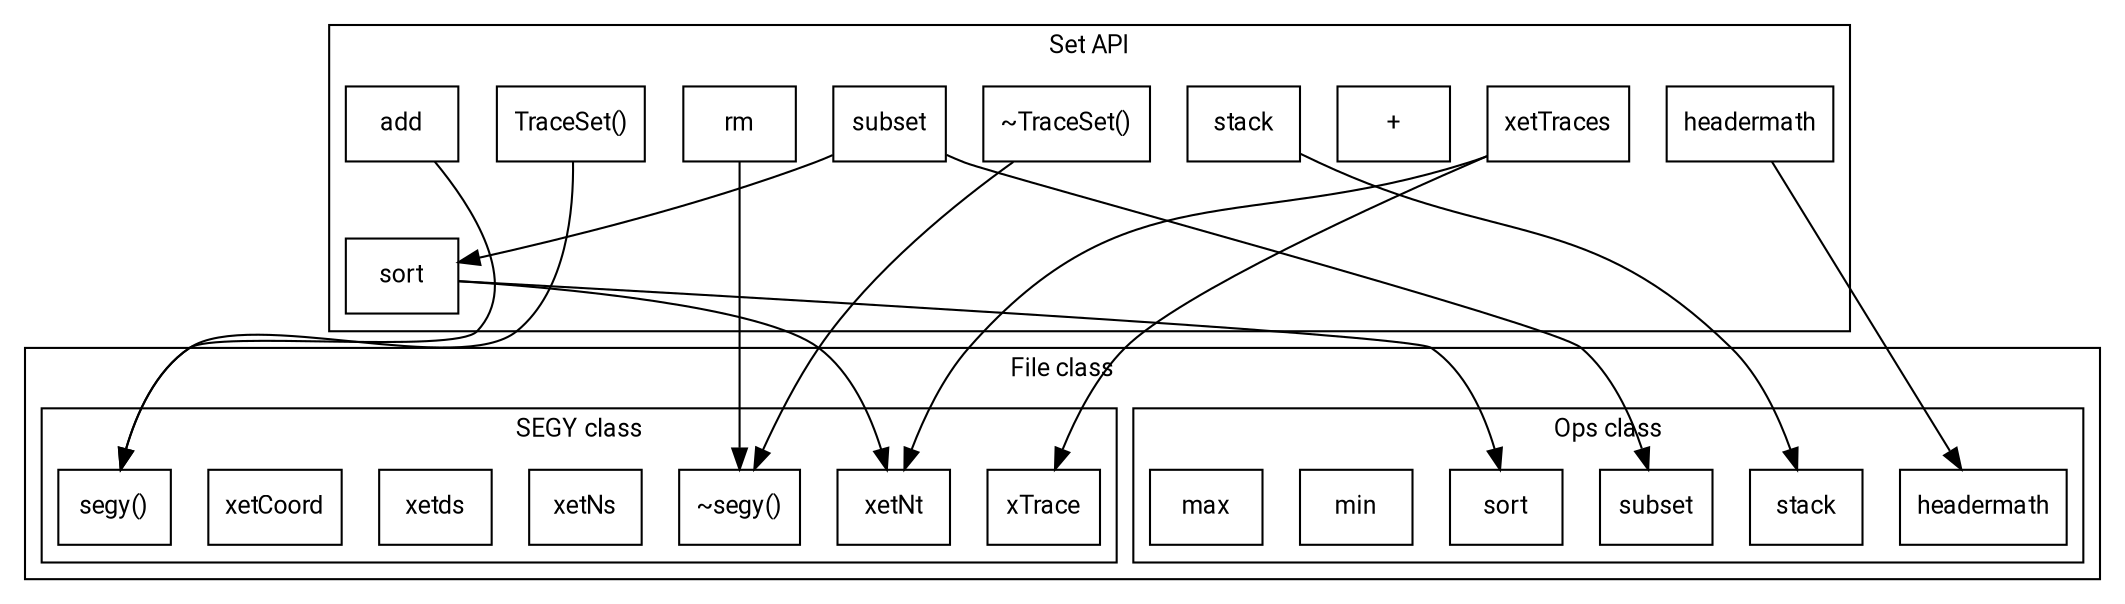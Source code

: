 digraph G
{
     fontname = "Roboto"
     fontsize = 12
     node
     [
         fontname = "Roboto"
         fontsize = 12
         shape = "record"
     ]
     edge
     [
         fontname = "Roboto"
         fontsize = 12
     ]

    subgraph clusterFileClass
    {
        label = "File class"
        subgraph clusterSEGYClass
        {
            label = "SEGY class"
            con [ label = "segy()" ]
            des [ label = "~segy()" ]

            subgraph ho
            {
                Nt [ label = "{xetNt}" ]
                Ns [ label = "{xetNs}" ]
                Ds [ label = "{xetds}" ]
            }
            subgraph do
            {
                Coord [ label = "{xetCoord}" ]
                ftrace [ label = "{xTrace}" ]
            }
        }
        subgraph clusterOps
        { 
            label = "Ops class"
            opsubset [ label = "{subset}" ]
            opsort [ label = "sort" ]
            opstack [ label = "stack" ]
            ophm [ label = "headermath" ]
            opmin [ label = "min" ]
            opmax [ label = "max" ]
        }
    }
    subgraph clusterSet
    {
        label = "Set API"
        set [ label = "TraceSet()" ]
        dset [ label = "~TraceSet()" ]

        overloadplus [ label = "{+}" ]     //add set (overload)
//        overloadminus [ label = "{-}" ]    //Remove set (overload). Would you ever want this?

        subgraph sop
        {
            add [ label = "{add}" ]
            rm [ label = "{rm}" ]
            sort [ label = "sort" ]
            stack [ label = "stack" ]
            subset [ label = "{subset}" ]
            trace [ label = "xetTraces" ]
            hm [ label = "headermath" ]
        }
    }
//Constructors
    set -> con
//Destructors
    dset -> des 
//Add
    add -> con
//rm
    rm -> des
//sort
    sort -> opsort
    sort -> Nt
//stack
    stack -> opstack
//subset
    subset -> opsubset
    subset -> sort
//trace
    trace -> Nt
    trace -> ftrace
//hm
    hm -> ophm

    subgraph clusterExSeisPIOL
    {
        label = ""
    }


//Set overload
//    overloadplus -> add
}

